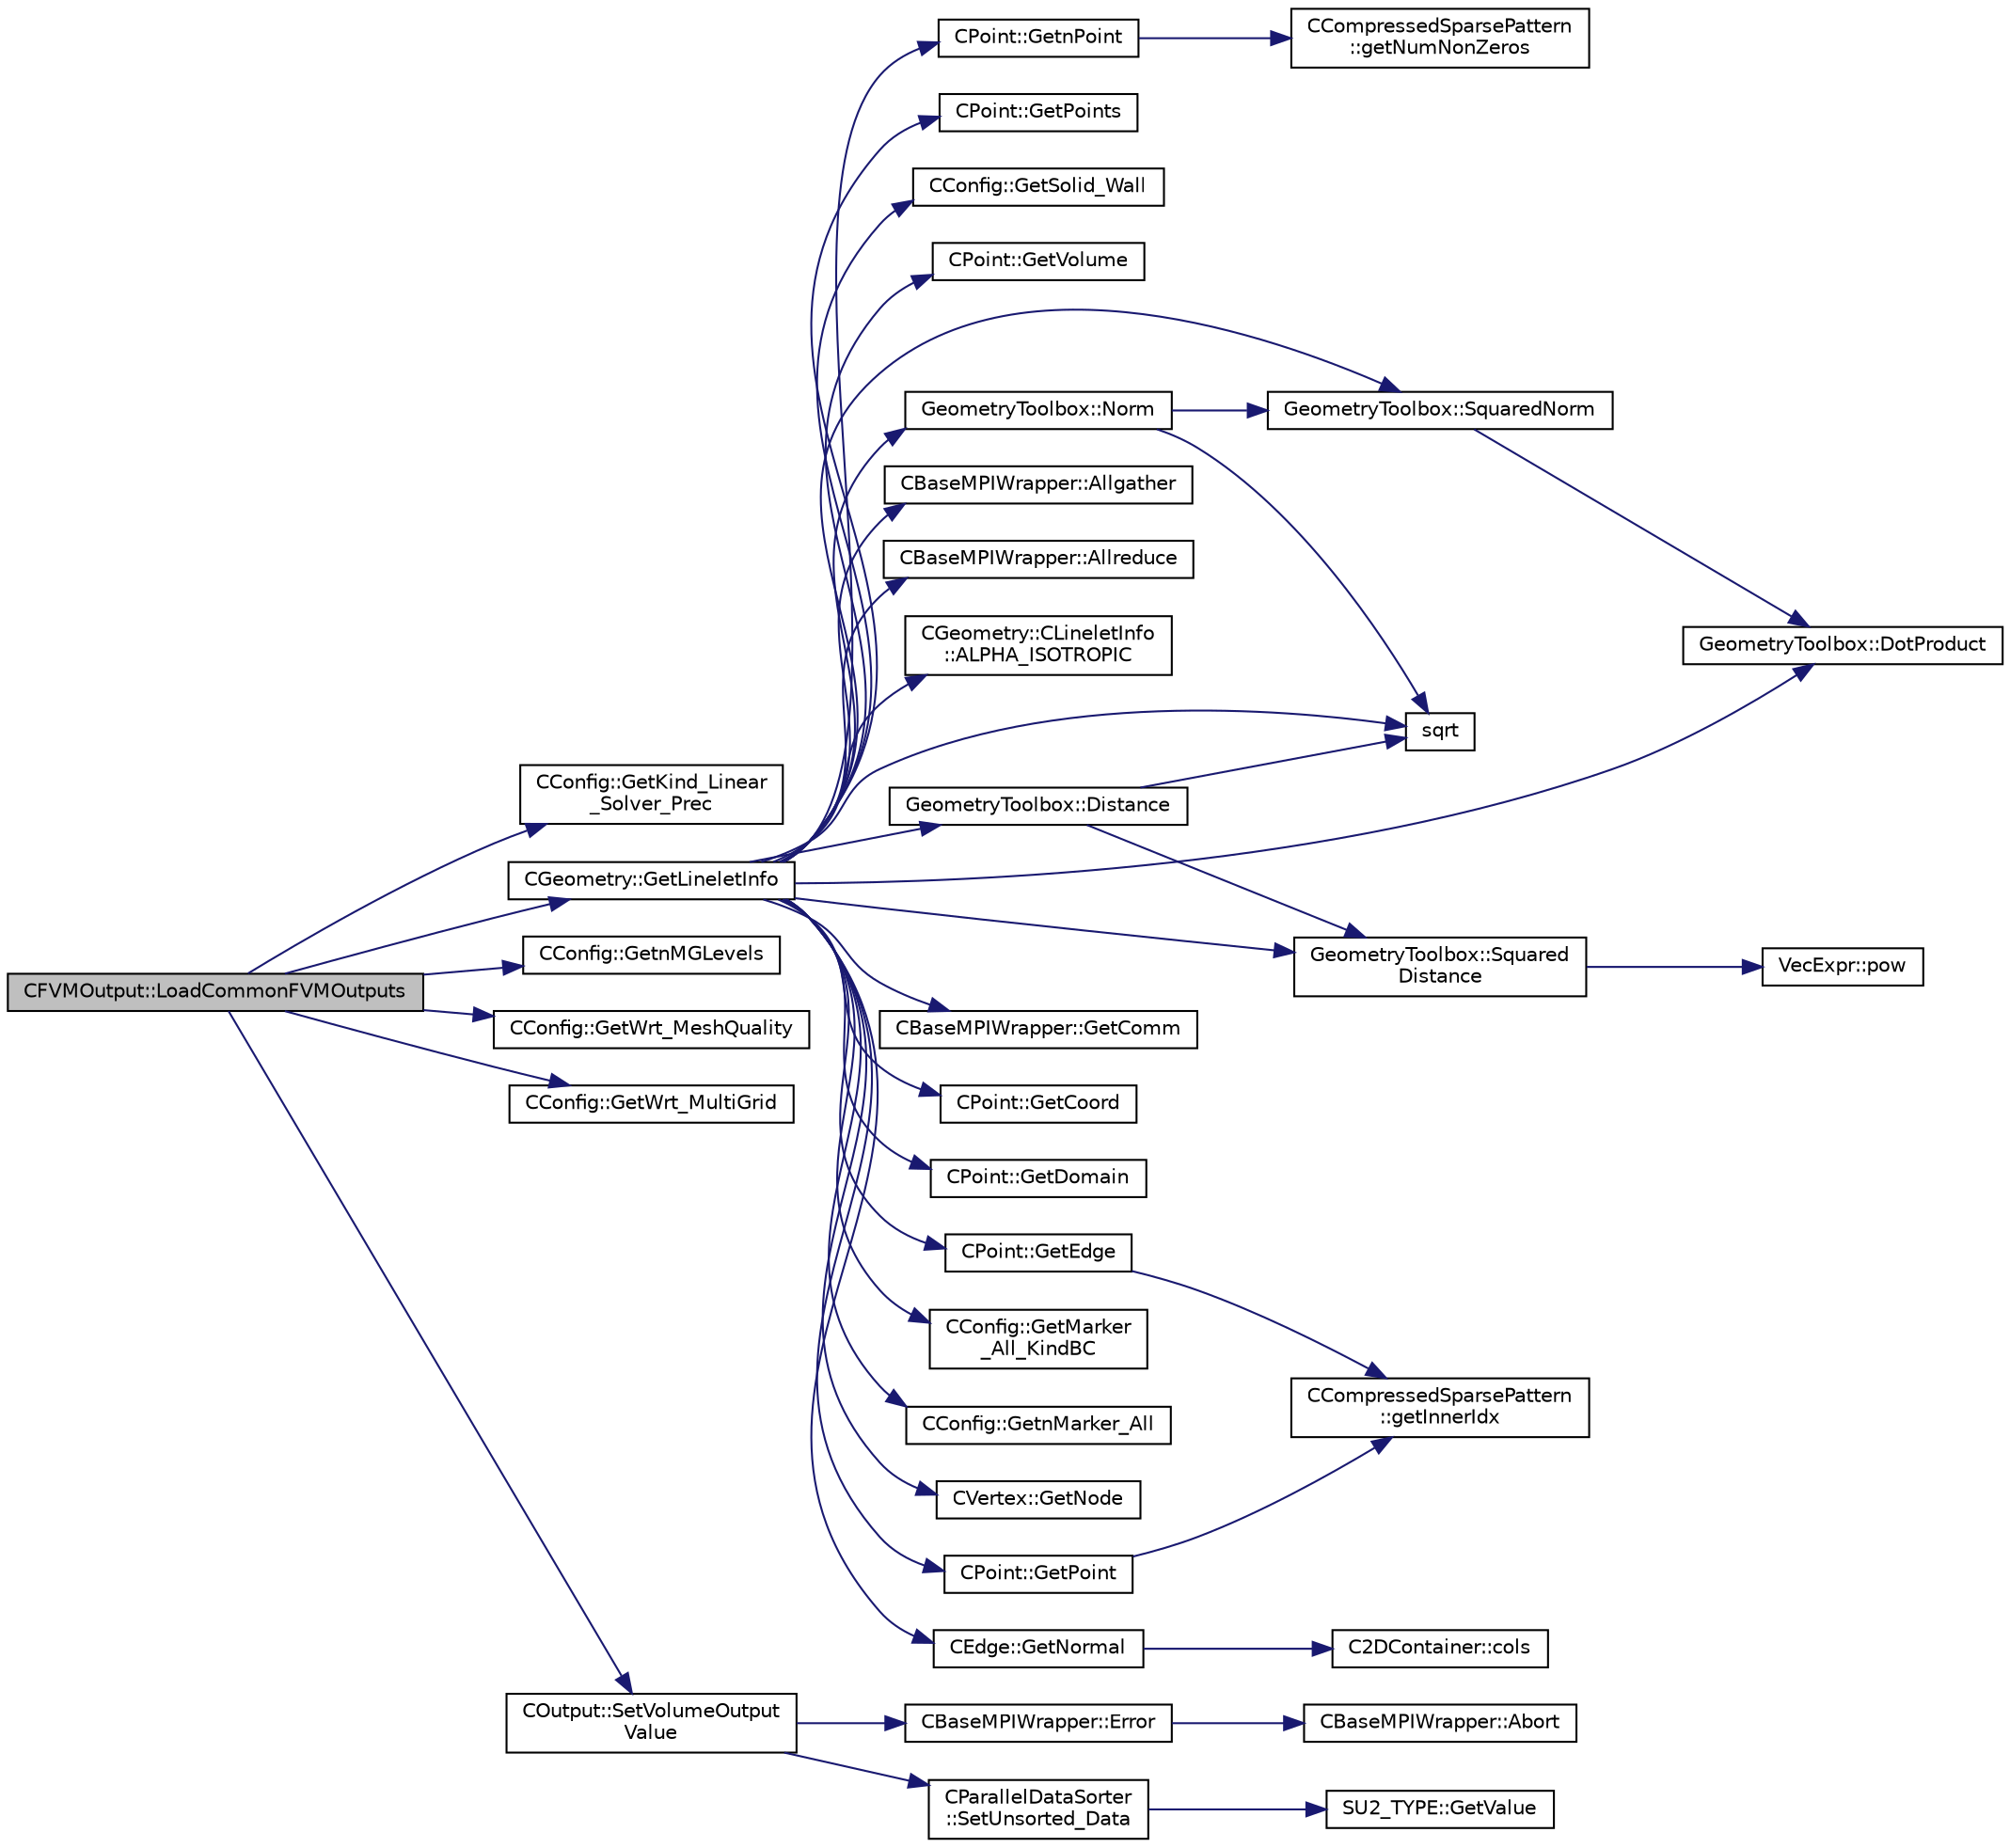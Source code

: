 digraph "CFVMOutput::LoadCommonFVMOutputs"
{
 // LATEX_PDF_SIZE
  edge [fontname="Helvetica",fontsize="10",labelfontname="Helvetica",labelfontsize="10"];
  node [fontname="Helvetica",fontsize="10",shape=record];
  rankdir="LR";
  Node1 [label="CFVMOutput::LoadCommonFVMOutputs",height=0.2,width=0.4,color="black", fillcolor="grey75", style="filled", fontcolor="black",tooltip="Load common FVM outputs."];
  Node1 -> Node2 [color="midnightblue",fontsize="10",style="solid",fontname="Helvetica"];
  Node2 [label="CConfig::GetKind_Linear\l_Solver_Prec",height=0.2,width=0.4,color="black", fillcolor="white", style="filled",URL="$classCConfig.html#aa3e3027bc3231172777ee296694d5e63",tooltip="Get the kind of preconditioner for the implicit solver."];
  Node1 -> Node3 [color="midnightblue",fontsize="10",style="solid",fontname="Helvetica"];
  Node3 [label="CGeometry::GetLineletInfo",height=0.2,width=0.4,color="black", fillcolor="white", style="filled",URL="$classCGeometry.html#ae1e8531f66b9d9fa0d87eae099130df3",tooltip="Get the linelet definition, this function computes the linelets if that has not been done yet."];
  Node3 -> Node4 [color="midnightblue",fontsize="10",style="solid",fontname="Helvetica"];
  Node4 [label="CBaseMPIWrapper::Allgather",height=0.2,width=0.4,color="black", fillcolor="white", style="filled",URL="$classCBaseMPIWrapper.html#a137ef06ade0c4f94d2a61f9b8817b6a7",tooltip=" "];
  Node3 -> Node5 [color="midnightblue",fontsize="10",style="solid",fontname="Helvetica"];
  Node5 [label="CBaseMPIWrapper::Allreduce",height=0.2,width=0.4,color="black", fillcolor="white", style="filled",URL="$classCBaseMPIWrapper.html#a381d4b3738c09d92ee1ae9f89715b541",tooltip=" "];
  Node3 -> Node6 [color="midnightblue",fontsize="10",style="solid",fontname="Helvetica"];
  Node6 [label="CGeometry::CLineletInfo\l::ALPHA_ISOTROPIC",height=0.2,width=0.4,color="black", fillcolor="white", style="filled",URL="$structCGeometry_1_1CLineletInfo.html#a26fecb0e577cca56a48849fe28756c14",tooltip="Detect isotropic mesh region."];
  Node3 -> Node7 [color="midnightblue",fontsize="10",style="solid",fontname="Helvetica"];
  Node7 [label="GeometryToolbox::Distance",height=0.2,width=0.4,color="black", fillcolor="white", style="filled",URL="$group__GeometryToolbox.html#ga600fb4ee993ae4c3b985082d51994881",tooltip=" "];
  Node7 -> Node8 [color="midnightblue",fontsize="10",style="solid",fontname="Helvetica"];
  Node8 [label="sqrt",height=0.2,width=0.4,color="black", fillcolor="white", style="filled",URL="$group__SIMD.html#ga54a1925ab40fb4249ea255072520de35",tooltip=" "];
  Node7 -> Node9 [color="midnightblue",fontsize="10",style="solid",fontname="Helvetica"];
  Node9 [label="GeometryToolbox::Squared\lDistance",height=0.2,width=0.4,color="black", fillcolor="white", style="filled",URL="$group__GeometryToolbox.html#ga3db86410486389a5cda59b3d0ab17f66",tooltip=" "];
  Node9 -> Node10 [color="midnightblue",fontsize="10",style="solid",fontname="Helvetica"];
  Node10 [label="VecExpr::pow",height=0.2,width=0.4,color="black", fillcolor="white", style="filled",URL="$group__VecExpr.html#ga7fb255e1f2a1773d3cc6ff7bee1aadd2",tooltip=" "];
  Node3 -> Node11 [color="midnightblue",fontsize="10",style="solid",fontname="Helvetica"];
  Node11 [label="GeometryToolbox::DotProduct",height=0.2,width=0.4,color="black", fillcolor="white", style="filled",URL="$group__GeometryToolbox.html#ga7ec3e1e20fab73dbf0159fe38492cc89",tooltip=" "];
  Node3 -> Node12 [color="midnightblue",fontsize="10",style="solid",fontname="Helvetica"];
  Node12 [label="CBaseMPIWrapper::GetComm",height=0.2,width=0.4,color="black", fillcolor="white", style="filled",URL="$classCBaseMPIWrapper.html#a8154391fc3522954802889d81d4ef5da",tooltip=" "];
  Node3 -> Node13 [color="midnightblue",fontsize="10",style="solid",fontname="Helvetica"];
  Node13 [label="CPoint::GetCoord",height=0.2,width=0.4,color="black", fillcolor="white", style="filled",URL="$classCPoint.html#ab16c29dd03911529cd73bf467c313179",tooltip="Get the coordinates dor the control volume."];
  Node3 -> Node14 [color="midnightblue",fontsize="10",style="solid",fontname="Helvetica"];
  Node14 [label="CPoint::GetDomain",height=0.2,width=0.4,color="black", fillcolor="white", style="filled",URL="$classCPoint.html#aa58a27b602e47ddcad22ae74a5c6bc81",tooltip="For parallel computation, its indicates if a point must be computed or not."];
  Node3 -> Node15 [color="midnightblue",fontsize="10",style="solid",fontname="Helvetica"];
  Node15 [label="CPoint::GetEdge",height=0.2,width=0.4,color="black", fillcolor="white", style="filled",URL="$classCPoint.html#a81ff0f12775a22eef9faa4a78810223a",tooltip="Get all the edges that compose the control volume."];
  Node15 -> Node16 [color="midnightblue",fontsize="10",style="solid",fontname="Helvetica"];
  Node16 [label="CCompressedSparsePattern\l::getInnerIdx",height=0.2,width=0.4,color="black", fillcolor="white", style="filled",URL="$classCCompressedSparsePattern.html#a8c4b5a2720a4ebb463c0d8152f052e4d",tooltip=" "];
  Node3 -> Node17 [color="midnightblue",fontsize="10",style="solid",fontname="Helvetica"];
  Node17 [label="CConfig::GetMarker\l_All_KindBC",height=0.2,width=0.4,color="black", fillcolor="white", style="filled",URL="$classCConfig.html#ae003cd8f406eaaa91849a774c9a20730",tooltip="Get the kind of boundary for each marker."];
  Node3 -> Node18 [color="midnightblue",fontsize="10",style="solid",fontname="Helvetica"];
  Node18 [label="CConfig::GetnMarker_All",height=0.2,width=0.4,color="black", fillcolor="white", style="filled",URL="$classCConfig.html#a459dee039e618d21a5d78db61c221240",tooltip="Get the total number of boundary markers of the local process including send/receive domains."];
  Node3 -> Node19 [color="midnightblue",fontsize="10",style="solid",fontname="Helvetica"];
  Node19 [label="CVertex::GetNode",height=0.2,width=0.4,color="black", fillcolor="white", style="filled",URL="$classCVertex.html#ad568da06e7191358d3a09a1bee71cdb5",tooltip="Get the node of the vertex."];
  Node3 -> Node20 [color="midnightblue",fontsize="10",style="solid",fontname="Helvetica"];
  Node20 [label="CEdge::GetNormal",height=0.2,width=0.4,color="black", fillcolor="white", style="filled",URL="$classCEdge.html#a4ace970590e47bd39ea5780c3e0e2037",tooltip="Copy the the normal vector of a face."];
  Node20 -> Node21 [color="midnightblue",fontsize="10",style="solid",fontname="Helvetica"];
  Node21 [label="C2DContainer::cols",height=0.2,width=0.4,color="black", fillcolor="white", style="filled",URL="$classC2DContainer.html#ab6d9161cd08887f034322ebcbc3deb12",tooltip=" "];
  Node3 -> Node22 [color="midnightblue",fontsize="10",style="solid",fontname="Helvetica"];
  Node22 [label="CPoint::GetnPoint",height=0.2,width=0.4,color="black", fillcolor="white", style="filled",URL="$classCPoint.html#accb93eb81c4e7e6c2605a7cd0d3c9cba",tooltip="Get the number of points that compose the control volume."];
  Node22 -> Node23 [color="midnightblue",fontsize="10",style="solid",fontname="Helvetica"];
  Node23 [label="CCompressedSparsePattern\l::getNumNonZeros",height=0.2,width=0.4,color="black", fillcolor="white", style="filled",URL="$classCCompressedSparsePattern.html#abbca9e2c2e9f3d3f568772f9edf0c0aa",tooltip=" "];
  Node3 -> Node24 [color="midnightblue",fontsize="10",style="solid",fontname="Helvetica"];
  Node24 [label="CPoint::GetPoint",height=0.2,width=0.4,color="black", fillcolor="white", style="filled",URL="$classCPoint.html#a7916494f3e23b9fd83e6a808b9d144e8",tooltip="Get all the points that compose the control volume."];
  Node24 -> Node16 [color="midnightblue",fontsize="10",style="solid",fontname="Helvetica"];
  Node3 -> Node25 [color="midnightblue",fontsize="10",style="solid",fontname="Helvetica"];
  Node25 [label="CPoint::GetPoints",height=0.2,width=0.4,color="black", fillcolor="white", style="filled",URL="$classCPoint.html#a9bc468188cd5bf36508e0aaf2ecb762f",tooltip="Get the entire point adjacency information in compressed format (CSR)."];
  Node3 -> Node26 [color="midnightblue",fontsize="10",style="solid",fontname="Helvetica"];
  Node26 [label="CConfig::GetSolid_Wall",height=0.2,width=0.4,color="black", fillcolor="white", style="filled",URL="$classCConfig.html#a1e07d3641838843be05ed58424d39f4f",tooltip="Determines whether a marker with index iMarker is a solid boundary."];
  Node3 -> Node27 [color="midnightblue",fontsize="10",style="solid",fontname="Helvetica"];
  Node27 [label="CPoint::GetVolume",height=0.2,width=0.4,color="black", fillcolor="white", style="filled",URL="$classCPoint.html#a35a504401472dfa76ef1187a5675414f",tooltip="Get area or volume of the control volume."];
  Node3 -> Node28 [color="midnightblue",fontsize="10",style="solid",fontname="Helvetica"];
  Node28 [label="GeometryToolbox::Norm",height=0.2,width=0.4,color="black", fillcolor="white", style="filled",URL="$group__GeometryToolbox.html#gad8b24e50333c9a8378f7abf18222f36a",tooltip=" "];
  Node28 -> Node8 [color="midnightblue",fontsize="10",style="solid",fontname="Helvetica"];
  Node28 -> Node29 [color="midnightblue",fontsize="10",style="solid",fontname="Helvetica"];
  Node29 [label="GeometryToolbox::SquaredNorm",height=0.2,width=0.4,color="black", fillcolor="white", style="filled",URL="$group__GeometryToolbox.html#ga98c9b9314cc6352c9bba49b8cfb4b056",tooltip=" "];
  Node29 -> Node11 [color="midnightblue",fontsize="10",style="solid",fontname="Helvetica"];
  Node3 -> Node8 [color="midnightblue",fontsize="10",style="solid",fontname="Helvetica"];
  Node3 -> Node9 [color="midnightblue",fontsize="10",style="solid",fontname="Helvetica"];
  Node3 -> Node29 [color="midnightblue",fontsize="10",style="solid",fontname="Helvetica"];
  Node1 -> Node30 [color="midnightblue",fontsize="10",style="solid",fontname="Helvetica"];
  Node30 [label="CConfig::GetnMGLevels",height=0.2,width=0.4,color="black", fillcolor="white", style="filled",URL="$classCConfig.html#a15a61a6f9a1d415c3509018f4916c5c1",tooltip="Get the number of multigrid levels."];
  Node1 -> Node31 [color="midnightblue",fontsize="10",style="solid",fontname="Helvetica"];
  Node31 [label="CConfig::GetWrt_MeshQuality",height=0.2,width=0.4,color="black", fillcolor="white", style="filled",URL="$classCConfig.html#ae8351ab12679f39aae7d1bfe4fe8db06",tooltip="Get information about writing the mesh quality metrics to the visualization files."];
  Node1 -> Node32 [color="midnightblue",fontsize="10",style="solid",fontname="Helvetica"];
  Node32 [label="CConfig::GetWrt_MultiGrid",height=0.2,width=0.4,color="black", fillcolor="white", style="filled",URL="$classCConfig.html#adc681a28b43abda1e45e8daa5ac82e6d",tooltip="Write coarse grids to the visualization files."];
  Node1 -> Node33 [color="midnightblue",fontsize="10",style="solid",fontname="Helvetica"];
  Node33 [label="COutput::SetVolumeOutput\lValue",height=0.2,width=0.4,color="black", fillcolor="white", style="filled",URL="$classCOutput.html#a4a1f51fb07438c871f3f2d6c21daf9c6",tooltip="Set the value of a volume output field."];
  Node33 -> Node34 [color="midnightblue",fontsize="10",style="solid",fontname="Helvetica"];
  Node34 [label="CBaseMPIWrapper::Error",height=0.2,width=0.4,color="black", fillcolor="white", style="filled",URL="$classCBaseMPIWrapper.html#a04457c47629bda56704e6a8804833eeb",tooltip=" "];
  Node34 -> Node35 [color="midnightblue",fontsize="10",style="solid",fontname="Helvetica"];
  Node35 [label="CBaseMPIWrapper::Abort",height=0.2,width=0.4,color="black", fillcolor="white", style="filled",URL="$classCBaseMPIWrapper.html#af7297d861dca86b45cf561b6ab642e8f",tooltip=" "];
  Node33 -> Node36 [color="midnightblue",fontsize="10",style="solid",fontname="Helvetica"];
  Node36 [label="CParallelDataSorter\l::SetUnsorted_Data",height=0.2,width=0.4,color="black", fillcolor="white", style="filled",URL="$classCParallelDataSorter.html#a39d39c9fa273f200c9c712dca1db81a3",tooltip="Set the value of a specific field at a point. ::PrepareSendBuffers must be called before using this f..."];
  Node36 -> Node37 [color="midnightblue",fontsize="10",style="solid",fontname="Helvetica"];
  Node37 [label="SU2_TYPE::GetValue",height=0.2,width=0.4,color="black", fillcolor="white", style="filled",URL="$namespaceSU2__TYPE.html#adf52a59d6f4e578f7915ec9abbf7cb22",tooltip="Get the (primitive) value of the datatype (needs to be specialized for active types)."];
}
